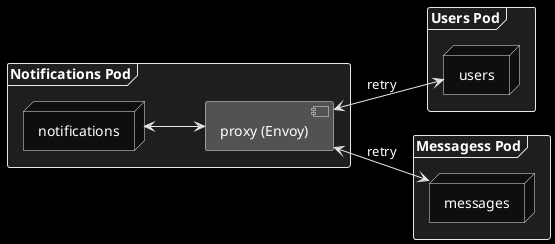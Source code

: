 @startuml
skinparam monochrome reverse
left to right direction
skinparam frame {
    backgroundColor Yellow
}
skinparam cloud {
    backgroundColor Yellow
}

skinparam component{
    backgroundColor Orange
}

frame "Notifications Pod" {
    node notifications
    component "proxy (Envoy)" as envoyA
}

frame "Users Pod" as UsersPod {
    node users
}

frame "Messagess Pod" as MessagesPod {
    node messages
}

notifications <--> envoyA 
envoyA <--> users:"retry"
envoyA <--> messages:"retry"
@enduml
